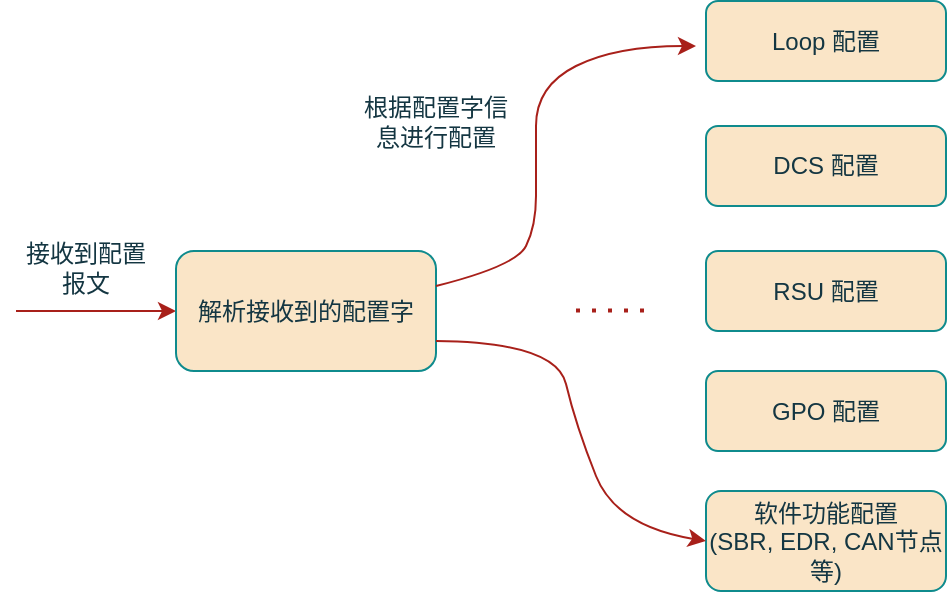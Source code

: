 <mxfile version="24.0.7" type="github">
  <diagram name="第 1 页" id="674MU1z2wqgcmouVuyam">
    <mxGraphModel dx="1167" dy="614" grid="1" gridSize="10" guides="1" tooltips="1" connect="1" arrows="1" fold="1" page="1" pageScale="1" pageWidth="850" pageHeight="1100" math="0" shadow="0">
      <root>
        <mxCell id="0" />
        <mxCell id="1" parent="0" />
        <mxCell id="2iUAOUVQrEcRfcxT_NKO-1" value="" style="endArrow=classic;html=1;rounded=0;labelBackgroundColor=none;strokeColor=#A8201A;fontColor=default;" edge="1" parent="1">
          <mxGeometry width="50" height="50" relative="1" as="geometry">
            <mxPoint x="80" y="302.5" as="sourcePoint" />
            <mxPoint x="160" y="302.5" as="targetPoint" />
          </mxGeometry>
        </mxCell>
        <mxCell id="2iUAOUVQrEcRfcxT_NKO-2" value="解析接收到的配置字" style="rounded=1;whiteSpace=wrap;html=1;labelBackgroundColor=none;fillColor=#FAE5C7;strokeColor=#0F8B8D;fontColor=#143642;" vertex="1" parent="1">
          <mxGeometry x="160" y="272.5" width="130" height="60" as="geometry" />
        </mxCell>
        <mxCell id="2iUAOUVQrEcRfcxT_NKO-3" value="接收到配置报文" style="text;html=1;align=center;verticalAlign=middle;whiteSpace=wrap;rounded=0;labelBackgroundColor=none;fontColor=#143642;" vertex="1" parent="1">
          <mxGeometry x="80" y="260" width="70" height="42.5" as="geometry" />
        </mxCell>
        <mxCell id="2iUAOUVQrEcRfcxT_NKO-4" value="Loop 配置" style="rounded=1;whiteSpace=wrap;html=1;labelBackgroundColor=none;fillColor=#FAE5C7;strokeColor=#0F8B8D;fontColor=#143642;" vertex="1" parent="1">
          <mxGeometry x="425" y="147.5" width="120" height="40" as="geometry" />
        </mxCell>
        <mxCell id="2iUAOUVQrEcRfcxT_NKO-5" value="DCS 配置" style="rounded=1;whiteSpace=wrap;html=1;labelBackgroundColor=none;fillColor=#FAE5C7;strokeColor=#0F8B8D;fontColor=#143642;" vertex="1" parent="1">
          <mxGeometry x="425" y="210" width="120" height="40" as="geometry" />
        </mxCell>
        <mxCell id="2iUAOUVQrEcRfcxT_NKO-6" value="RSU 配置" style="rounded=1;whiteSpace=wrap;html=1;labelBackgroundColor=none;fillColor=#FAE5C7;strokeColor=#0F8B8D;fontColor=#143642;" vertex="1" parent="1">
          <mxGeometry x="425" y="272.5" width="120" height="40" as="geometry" />
        </mxCell>
        <mxCell id="2iUAOUVQrEcRfcxT_NKO-7" value="GPO 配置" style="rounded=1;whiteSpace=wrap;html=1;labelBackgroundColor=none;fillColor=#FAE5C7;strokeColor=#0F8B8D;fontColor=#143642;" vertex="1" parent="1">
          <mxGeometry x="425" y="332.5" width="120" height="40" as="geometry" />
        </mxCell>
        <mxCell id="2iUAOUVQrEcRfcxT_NKO-8" value="软件功能配置&lt;div&gt;(SBR, EDR, CAN节点等)&lt;/div&gt;" style="rounded=1;whiteSpace=wrap;html=1;labelBackgroundColor=none;fillColor=#FAE5C7;strokeColor=#0F8B8D;fontColor=#143642;" vertex="1" parent="1">
          <mxGeometry x="425" y="392.5" width="120" height="50" as="geometry" />
        </mxCell>
        <mxCell id="2iUAOUVQrEcRfcxT_NKO-13" value="" style="endArrow=none;dashed=1;html=1;dashPattern=1 3;strokeWidth=2;rounded=0;labelBackgroundColor=none;strokeColor=#A8201A;fontColor=default;" edge="1" parent="1">
          <mxGeometry width="50" height="50" relative="1" as="geometry">
            <mxPoint x="360" y="302.3" as="sourcePoint" />
            <mxPoint x="400" y="302.3" as="targetPoint" />
          </mxGeometry>
        </mxCell>
        <mxCell id="2iUAOUVQrEcRfcxT_NKO-14" value="" style="curved=1;endArrow=classic;html=1;rounded=0;labelBackgroundColor=none;strokeColor=#A8201A;fontColor=default;" edge="1" parent="1">
          <mxGeometry width="50" height="50" relative="1" as="geometry">
            <mxPoint x="290" y="290" as="sourcePoint" />
            <mxPoint x="420" y="170" as="targetPoint" />
            <Array as="points">
              <mxPoint x="330" y="280" />
              <mxPoint x="340" y="260" />
              <mxPoint x="340" y="230" />
              <mxPoint x="340" y="190" />
              <mxPoint x="380" y="170" />
            </Array>
          </mxGeometry>
        </mxCell>
        <mxCell id="2iUAOUVQrEcRfcxT_NKO-15" value="" style="curved=1;endArrow=classic;html=1;rounded=0;exitX=1;exitY=0.75;exitDx=0;exitDy=0;entryX=0;entryY=0.5;entryDx=0;entryDy=0;labelBackgroundColor=none;strokeColor=#A8201A;fontColor=default;" edge="1" parent="1" source="2iUAOUVQrEcRfcxT_NKO-2" target="2iUAOUVQrEcRfcxT_NKO-8">
          <mxGeometry width="50" height="50" relative="1" as="geometry">
            <mxPoint x="375" y="490" as="sourcePoint" />
            <mxPoint x="425" y="440" as="targetPoint" />
            <Array as="points">
              <mxPoint x="350" y="318" />
              <mxPoint x="360" y="360" />
              <mxPoint x="380" y="410" />
            </Array>
          </mxGeometry>
        </mxCell>
        <mxCell id="2iUAOUVQrEcRfcxT_NKO-17" value="根据配置字信息进行配置" style="text;html=1;align=center;verticalAlign=middle;whiteSpace=wrap;rounded=0;fontColor=#143642;" vertex="1" parent="1">
          <mxGeometry x="250" y="187.5" width="80" height="40" as="geometry" />
        </mxCell>
      </root>
    </mxGraphModel>
  </diagram>
</mxfile>
